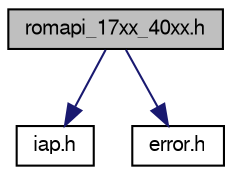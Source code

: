 digraph "romapi_17xx_40xx.h"
{
  edge [fontname="FreeSans",fontsize="10",labelfontname="FreeSans",labelfontsize="10"];
  node [fontname="FreeSans",fontsize="10",shape=record];
  Node1 [label="romapi_17xx_40xx.h",height=0.2,width=0.4,color="black", fillcolor="grey75", style="filled", fontcolor="black"];
  Node1 -> Node2 [color="midnightblue",fontsize="10",style="solid"];
  Node2 [label="iap.h",height=0.2,width=0.4,color="black", fillcolor="white", style="filled",URL="$iap_8h.html"];
  Node1 -> Node3 [color="midnightblue",fontsize="10",style="solid"];
  Node3 [label="error.h",height=0.2,width=0.4,color="black", fillcolor="white", style="filled",URL="$error_8h.html"];
}
